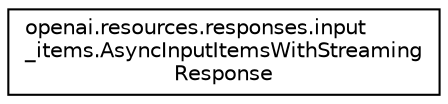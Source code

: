 digraph "Graphical Class Hierarchy"
{
 // LATEX_PDF_SIZE
  edge [fontname="Helvetica",fontsize="10",labelfontname="Helvetica",labelfontsize="10"];
  node [fontname="Helvetica",fontsize="10",shape=record];
  rankdir="LR";
  Node0 [label="openai.resources.responses.input\l_items.AsyncInputItemsWithStreaming\lResponse",height=0.2,width=0.4,color="black", fillcolor="white", style="filled",URL="$classopenai_1_1resources_1_1responses_1_1input__items_1_1AsyncInputItemsWithStreamingResponse.html",tooltip=" "];
}

